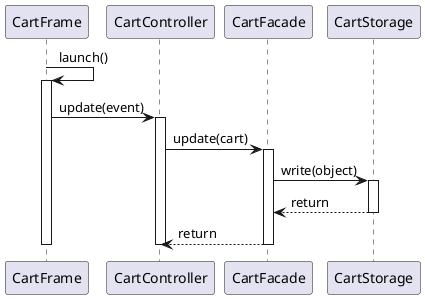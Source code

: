 
@startuml update

CartFrame -> CartFrame : launch()
activate CartFrame

CartFrame -> CartController: update(event)
activate CartController

CartController -> CartFacade: update(cart)
activate CartFacade

CartFacade -> CartStorage : write(object)
activate CartStorage

CartStorage --> CartFacade : return
deactivate CartStorage

CartFacade --> CartController : return
deactivate CartFacade
deactivate CartController
deactivate CartFrame

@enduml
